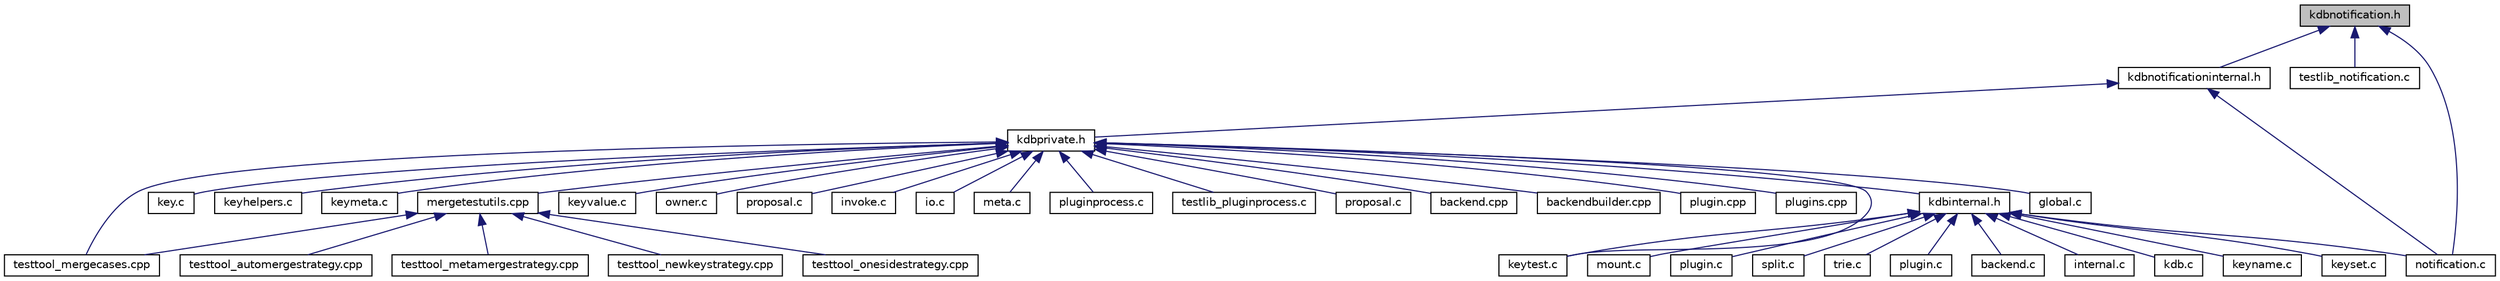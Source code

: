 digraph "kdbnotification.h"
{
  edge [fontname="Helvetica",fontsize="10",labelfontname="Helvetica",labelfontsize="10"];
  node [fontname="Helvetica",fontsize="10",shape=record];
  Node4 [label="kdbnotification.h",height=0.2,width=0.4,color="black", fillcolor="grey75", style="filled", fontcolor="black"];
  Node4 -> Node5 [dir="back",color="midnightblue",fontsize="10",style="solid"];
  Node5 [label="notification.c",height=0.2,width=0.4,color="black", fillcolor="white", style="filled",URL="$notification_8c.html",tooltip="Implementation of notification functions as defined in kdbnotification.h. "];
  Node4 -> Node6 [dir="back",color="midnightblue",fontsize="10",style="solid"];
  Node6 [label="testlib_notification.c",height=0.2,width=0.4,color="black", fillcolor="white", style="filled",URL="$testlib__notification_8c.html",tooltip="Tests for notification library. "];
  Node4 -> Node7 [dir="back",color="midnightblue",fontsize="10",style="solid"];
  Node7 [label="kdbnotificationinternal.h",height=0.2,width=0.4,color="black", fillcolor="white", style="filled",URL="$kdbnotificationinternal_8h.html",tooltip="Elektra-Notification structures and declarations for developing notification and transport plugins..."];
  Node7 -> Node5 [dir="back",color="midnightblue",fontsize="10",style="solid"];
  Node7 -> Node8 [dir="back",color="midnightblue",fontsize="10",style="solid"];
  Node8 [label="kdbprivate.h",height=0.2,width=0.4,color="black", fillcolor="white", style="filled",URL="$kdbprivate_8h.html",tooltip="Private declarations. "];
  Node8 -> Node9 [dir="back",color="midnightblue",fontsize="10",style="solid"];
  Node9 [label="global.c",height=0.2,width=0.4,color="black", fillcolor="white", style="filled",URL="$global_8c.html",tooltip="Helpers for global plugins. "];
  Node8 -> Node10 [dir="back",color="midnightblue",fontsize="10",style="solid"];
  Node10 [label="key.c",height=0.2,width=0.4,color="black", fillcolor="white", style="filled",URL="$key_8c.html",tooltip="Methods for Key manipulation. "];
  Node8 -> Node11 [dir="back",color="midnightblue",fontsize="10",style="solid"];
  Node11 [label="keyhelpers.c",height=0.2,width=0.4,color="black", fillcolor="white", style="filled",URL="$keyhelpers_8c.html",tooltip="Helpers for key manipulation. "];
  Node8 -> Node12 [dir="back",color="midnightblue",fontsize="10",style="solid"];
  Node12 [label="keymeta.c",height=0.2,width=0.4,color="black", fillcolor="white", style="filled",URL="$keymeta_8c.html",tooltip="Methods to do various operations on Key metadata. "];
  Node8 -> Node13 [dir="back",color="midnightblue",fontsize="10",style="solid"];
  Node13 [label="keytest.c",height=0.2,width=0.4,color="black", fillcolor="white", style="filled",URL="$keytest_8c.html",tooltip="Methods for making tests. "];
  Node8 -> Node14 [dir="back",color="midnightblue",fontsize="10",style="solid"];
  Node14 [label="keyvalue.c",height=0.2,width=0.4,color="black", fillcolor="white", style="filled",URL="$keyvalue_8c.html",tooltip="Methods for Key value manipulation. "];
  Node8 -> Node15 [dir="back",color="midnightblue",fontsize="10",style="solid"];
  Node15 [label="owner.c",height=0.2,width=0.4,color="black", fillcolor="white", style="filled",URL="$owner_8c.html",tooltip="Obsolete owner methods. "];
  Node8 -> Node16 [dir="back",color="midnightblue",fontsize="10",style="solid"];
  Node16 [label="proposal.c",height=0.2,width=0.4,color="black", fillcolor="white", style="filled",URL="$elektra_2proposal_8c.html",tooltip="Implementation of proposed API enhancements. "];
  Node8 -> Node17 [dir="back",color="midnightblue",fontsize="10",style="solid"];
  Node17 [label="invoke.c",height=0.2,width=0.4,color="black", fillcolor="white", style="filled",URL="$invoke_8c.html",tooltip="Library for invoking exported plugin functions. "];
  Node8 -> Node18 [dir="back",color="midnightblue",fontsize="10",style="solid"];
  Node18 [label="io.c",height=0.2,width=0.4,color="black", fillcolor="white", style="filled",URL="$io_8c.html",tooltip="Implementation of I/O functions as defined in kdbio.h. "];
  Node8 -> Node19 [dir="back",color="midnightblue",fontsize="10",style="solid"];
  Node19 [label="meta.c",height=0.2,width=0.4,color="black", fillcolor="white", style="filled",URL="$meta_8c.html",tooltip="Methods for metadata manipulation. "];
  Node8 -> Node20 [dir="back",color="midnightblue",fontsize="10",style="solid"];
  Node20 [label="pluginprocess.c",height=0.2,width=0.4,color="black", fillcolor="white", style="filled",URL="$pluginprocess_8c.html",tooltip="Source for the pluginprocess library. "];
  Node8 -> Node21 [dir="back",color="midnightblue",fontsize="10",style="solid"];
  Node21 [label="testlib_pluginprocess.c",height=0.2,width=0.4,color="black", fillcolor="white", style="filled",URL="$testlib__pluginprocess_8c.html",tooltip="Tests for pluginprocess library. "];
  Node8 -> Node22 [dir="back",color="midnightblue",fontsize="10",style="solid"];
  Node22 [label="proposal.c",height=0.2,width=0.4,color="black", fillcolor="white", style="filled",URL="$proposal_2proposal_8c.html",tooltip="Implementation of proposed API enhancements. "];
  Node8 -> Node23 [dir="back",color="midnightblue",fontsize="10",style="solid"];
  Node23 [label="backend.cpp",height=0.2,width=0.4,color="black", fillcolor="white", style="filled",URL="$src_2backend_8cpp.html",tooltip="Implementation of backend. "];
  Node8 -> Node24 [dir="back",color="midnightblue",fontsize="10",style="solid"];
  Node24 [label="backendbuilder.cpp",height=0.2,width=0.4,color="black", fillcolor="white", style="filled",URL="$backendbuilder_8cpp.html",tooltip="Implementation of backend builder. "];
  Node8 -> Node25 [dir="back",color="midnightblue",fontsize="10",style="solid"];
  Node25 [label="plugin.cpp",height=0.2,width=0.4,color="black", fillcolor="white", style="filled",URL="$plugin_8cpp.html",tooltip="Implementation of plugin. "];
  Node8 -> Node26 [dir="back",color="midnightblue",fontsize="10",style="solid"];
  Node26 [label="plugins.cpp",height=0.2,width=0.4,color="black", fillcolor="white", style="filled",URL="$plugins_8cpp.html",tooltip="Implementation of set/get/error plugins. "];
  Node8 -> Node27 [dir="back",color="midnightblue",fontsize="10",style="solid"];
  Node27 [label="mergetestutils.cpp",height=0.2,width=0.4,color="black", fillcolor="white", style="filled",URL="$mergetestutils_8cpp.html",tooltip="Implements a helper class for merge related tests. "];
  Node27 -> Node28 [dir="back",color="midnightblue",fontsize="10",style="solid"];
  Node28 [label="testtool_automergestrategy.cpp",height=0.2,width=0.4,color="black", fillcolor="white", style="filled",URL="$testtool__automergestrategy_8cpp.html",tooltip="Tests for the AutoMergeStrategy. "];
  Node27 -> Node29 [dir="back",color="midnightblue",fontsize="10",style="solid"];
  Node29 [label="testtool_mergecases.cpp",height=0.2,width=0.4,color="black", fillcolor="white", style="filled",URL="$testtool__mergecases_8cpp.html",tooltip="Tests for the ThreeWayMerge. "];
  Node27 -> Node30 [dir="back",color="midnightblue",fontsize="10",style="solid"];
  Node30 [label="testtool_metamergestrategy.cpp",height=0.2,width=0.4,color="black", fillcolor="white", style="filled",URL="$testtool__metamergestrategy_8cpp.html",tooltip="Tests for the MetaMergeStrategy. "];
  Node27 -> Node31 [dir="back",color="midnightblue",fontsize="10",style="solid"];
  Node31 [label="testtool_newkeystrategy.cpp",height=0.2,width=0.4,color="black", fillcolor="white", style="filled",URL="$testtool__newkeystrategy_8cpp.html",tooltip="Tests for the NewKeyStrategy. "];
  Node27 -> Node32 [dir="back",color="midnightblue",fontsize="10",style="solid"];
  Node32 [label="testtool_onesidestrategy.cpp",height=0.2,width=0.4,color="black", fillcolor="white", style="filled",URL="$testtool__onesidestrategy_8cpp.html",tooltip="Tests for the OneSideStrategy. "];
  Node8 -> Node29 [dir="back",color="midnightblue",fontsize="10",style="solid"];
  Node8 -> Node33 [dir="back",color="midnightblue",fontsize="10",style="solid"];
  Node33 [label="kdbinternal.h",height=0.2,width=0.4,color="black", fillcolor="white", style="filled",URL="$kdbinternal_8h.html",tooltip="Includes most internal header files. "];
  Node33 -> Node34 [dir="back",color="midnightblue",fontsize="10",style="solid"];
  Node34 [label="backend.c",height=0.2,width=0.4,color="black", fillcolor="white", style="filled",URL="$backend_8c.html",tooltip="Everything related to a backend. "];
  Node33 -> Node35 [dir="back",color="midnightblue",fontsize="10",style="solid"];
  Node35 [label="internal.c",height=0.2,width=0.4,color="black", fillcolor="white", style="filled",URL="$internal_8c.html",tooltip="Internal methods for Elektra. "];
  Node33 -> Node36 [dir="back",color="midnightblue",fontsize="10",style="solid"];
  Node36 [label="kdb.c",height=0.2,width=0.4,color="black", fillcolor="white", style="filled",URL="$kdb_8c.html",tooltip="Low level functions for access the Key Database. "];
  Node33 -> Node37 [dir="back",color="midnightblue",fontsize="10",style="solid"];
  Node37 [label="keyname.c",height=0.2,width=0.4,color="black", fillcolor="white", style="filled",URL="$elektra_2keyname_8c.html",tooltip="Methods for Key name manipulation. "];
  Node33 -> Node38 [dir="back",color="midnightblue",fontsize="10",style="solid"];
  Node38 [label="keyset.c",height=0.2,width=0.4,color="black", fillcolor="white", style="filled",URL="$keyset_8c.html",tooltip="Methods for key sets. "];
  Node33 -> Node13 [dir="back",color="midnightblue",fontsize="10",style="solid"];
  Node33 -> Node39 [dir="back",color="midnightblue",fontsize="10",style="solid"];
  Node39 [label="mount.c",height=0.2,width=0.4,color="black", fillcolor="white", style="filled",URL="$mount_8c.html",tooltip="Internals of mount functionality. "];
  Node33 -> Node40 [dir="back",color="midnightblue",fontsize="10",style="solid"];
  Node40 [label="plugin.c",height=0.2,width=0.4,color="black", fillcolor="white", style="filled",URL="$elektra_2plugin_8c.html",tooltip="Interna of plugin functionality. "];
  Node33 -> Node41 [dir="back",color="midnightblue",fontsize="10",style="solid"];
  Node41 [label="split.c",height=0.2,width=0.4,color="black", fillcolor="white", style="filled",URL="$split_8c.html",tooltip="Interna of splitting functionality. "];
  Node33 -> Node42 [dir="back",color="midnightblue",fontsize="10",style="solid"];
  Node42 [label="trie.c",height=0.2,width=0.4,color="black", fillcolor="white", style="filled",URL="$trie_8c.html",tooltip="Interna of trie functionality. "];
  Node33 -> Node5 [dir="back",color="midnightblue",fontsize="10",style="solid"];
  Node33 -> Node43 [dir="back",color="midnightblue",fontsize="10",style="solid"];
  Node43 [label="plugin.c",height=0.2,width=0.4,color="black", fillcolor="white", style="filled",URL="$plugin_2plugin_8c.html",tooltip="Access plugin handle. "];
}
